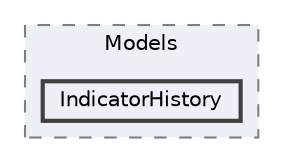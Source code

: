 digraph "Web/Modules/EleWise.ELMA.KPI.Web/Models/IndicatorHistory"
{
 // LATEX_PDF_SIZE
  bgcolor="transparent";
  edge [fontname=Helvetica,fontsize=10,labelfontname=Helvetica,labelfontsize=10];
  node [fontname=Helvetica,fontsize=10,shape=box,height=0.2,width=0.4];
  compound=true
  subgraph clusterdir_f6b6688ac3dd9a2701372e5777fc6b3c {
    graph [ bgcolor="#edf0f7", pencolor="grey50", label="Models", fontname=Helvetica,fontsize=10 style="filled,dashed", URL="dir_f6b6688ac3dd9a2701372e5777fc6b3c.html",tooltip=""]
  dir_be48aa23dfc5699f2588d0f7d4ef3bba [label="IndicatorHistory", fillcolor="#edf0f7", color="grey25", style="filled,bold", URL="dir_be48aa23dfc5699f2588d0f7d4ef3bba.html",tooltip=""];
  }
}
